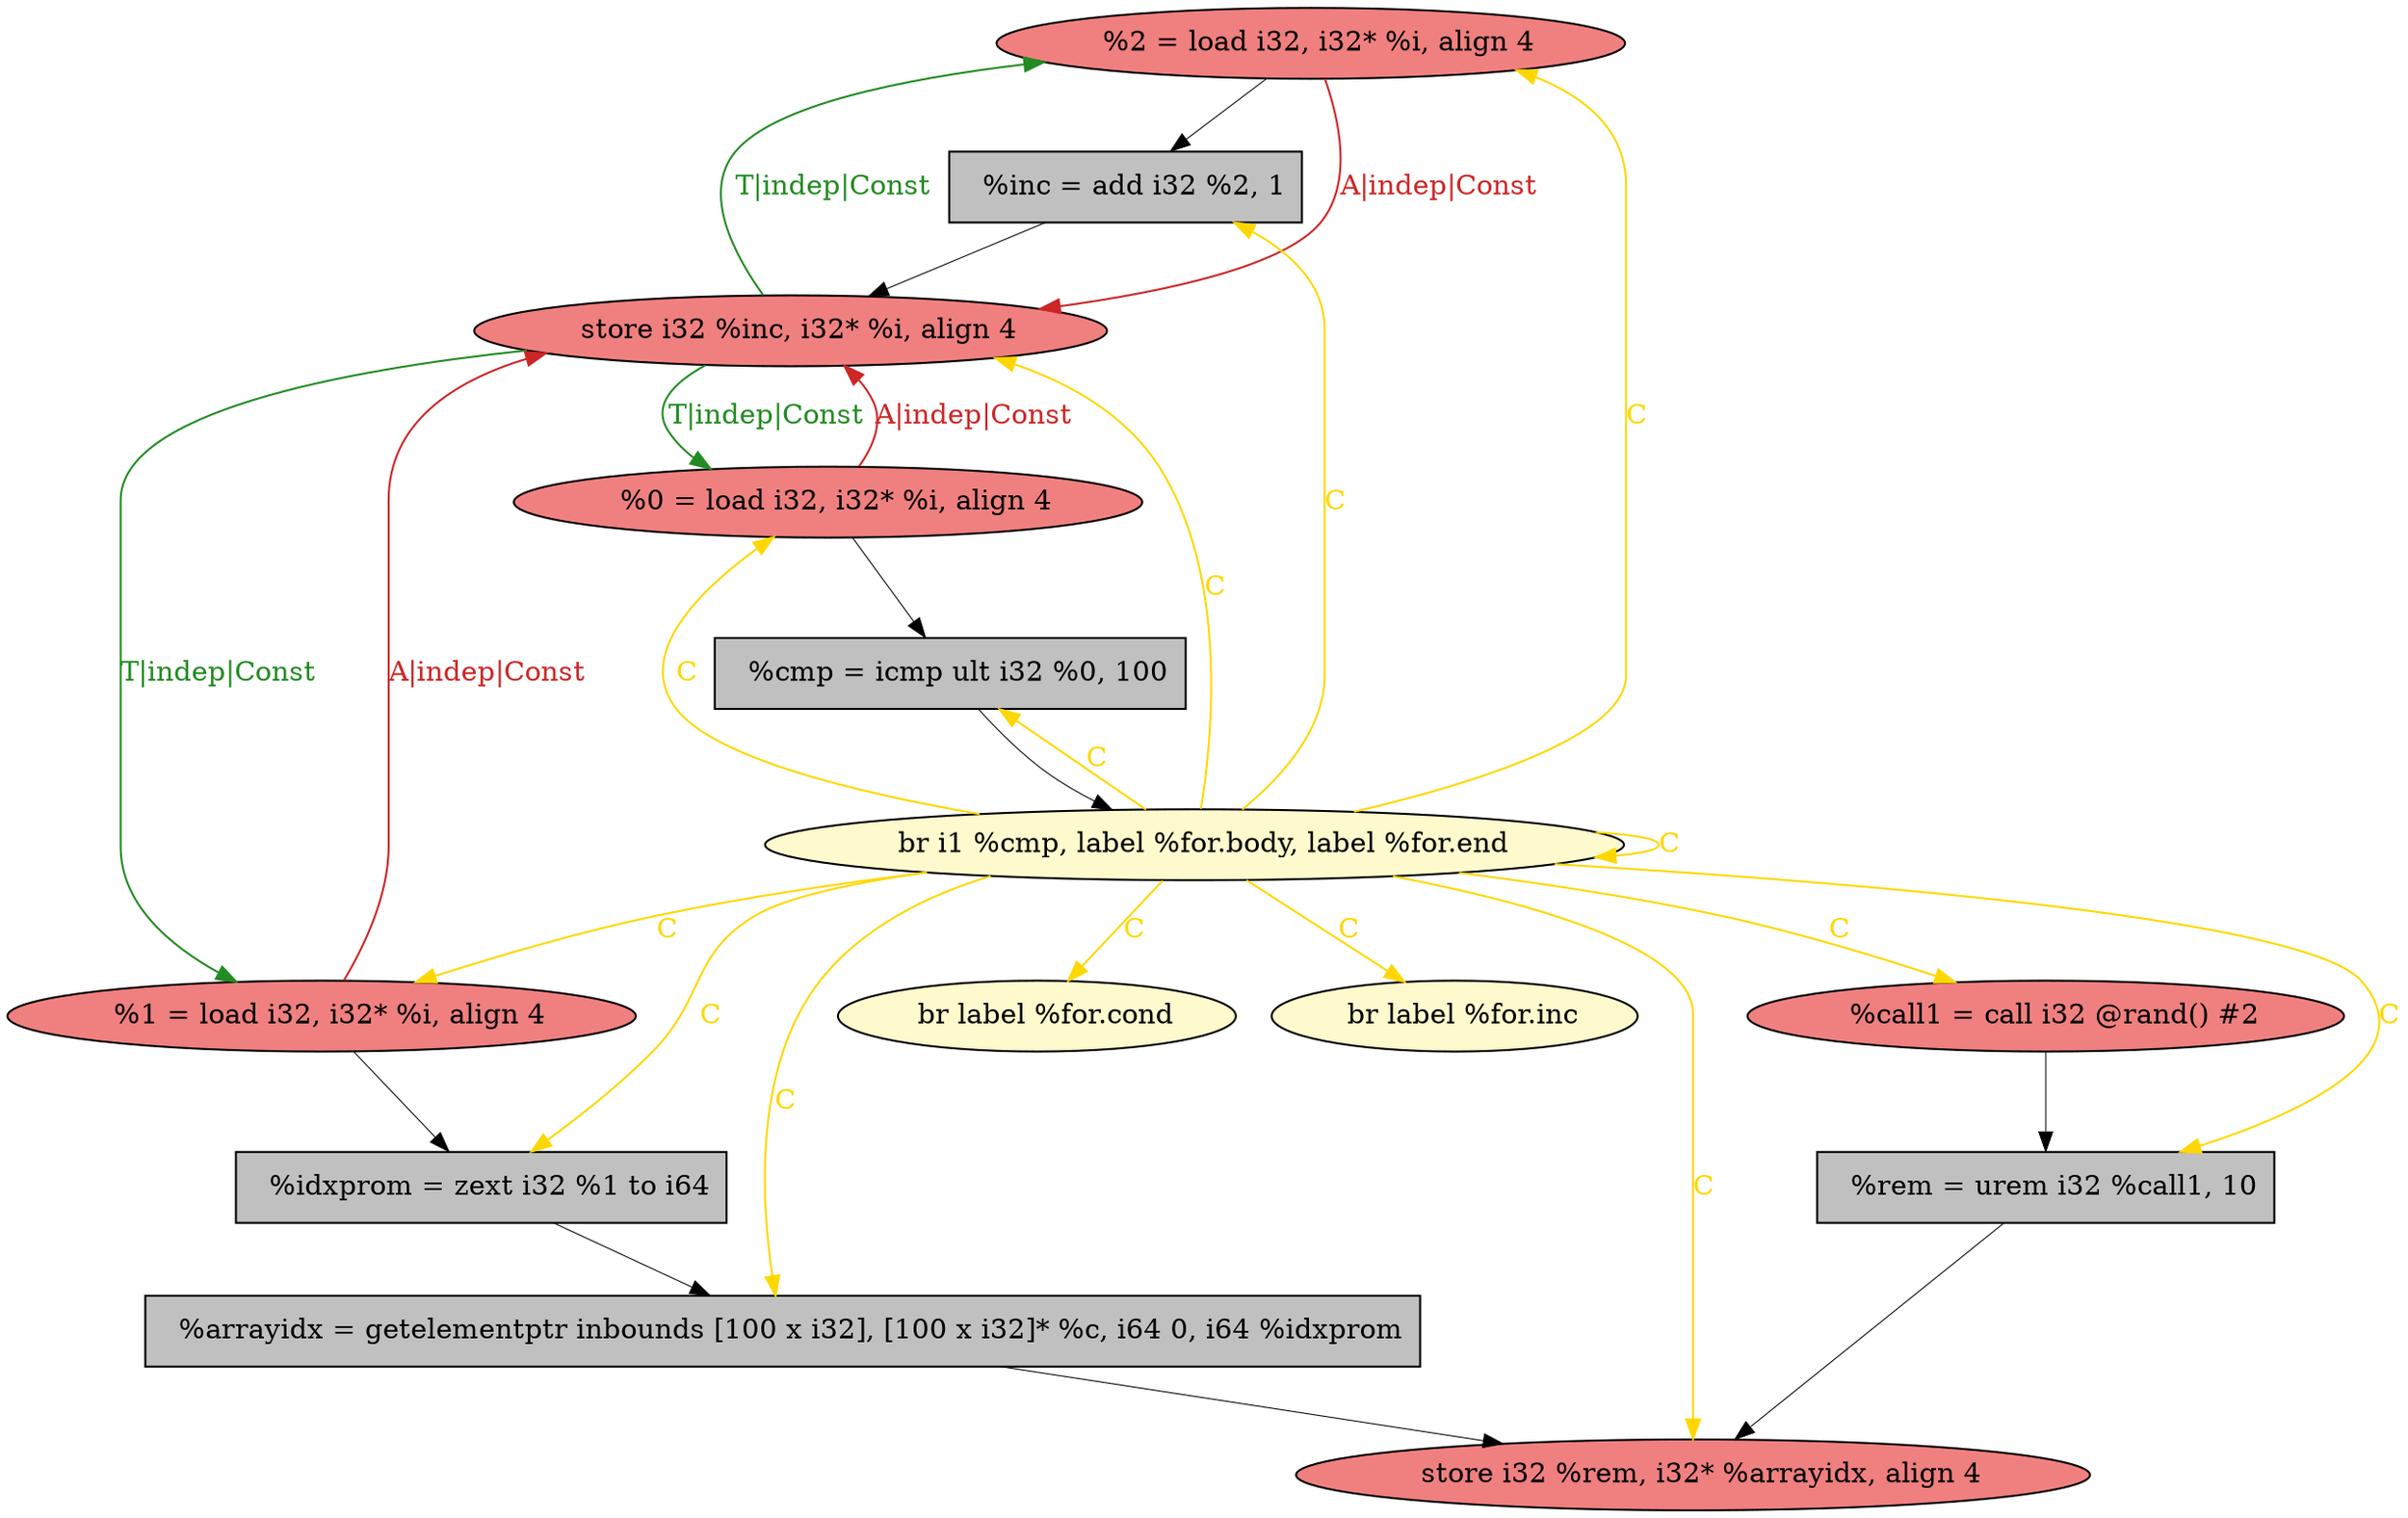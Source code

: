 
digraph G {


node230 [fillcolor=lightcoral,label="  %2 = load i32, i32* %i, align 4",shape=ellipse,style=filled ]
node227 [fillcolor=grey,label="  %inc = add i32 %2, 1",shape=rectangle,style=filled ]
node229 [fillcolor=lemonchiffon,label="  br label %for.cond",shape=ellipse,style=filled ]
node228 [fillcolor=lemonchiffon,label="  br label %for.inc",shape=ellipse,style=filled ]
node226 [fillcolor=lightcoral,label="  store i32 %inc, i32* %i, align 4",shape=ellipse,style=filled ]
node219 [fillcolor=grey,label="  %rem = urem i32 %call1, 10",shape=rectangle,style=filled ]
node225 [fillcolor=grey,label="  %idxprom = zext i32 %1 to i64",shape=rectangle,style=filled ]
node218 [fillcolor=lemonchiffon,label="  br i1 %cmp, label %for.body, label %for.end",shape=ellipse,style=filled ]
node223 [fillcolor=lightcoral,label="  %call1 = call i32 @rand() #2",shape=ellipse,style=filled ]
node220 [fillcolor=lightcoral,label="  store i32 %rem, i32* %arrayidx, align 4",shape=ellipse,style=filled ]
node221 [fillcolor=lightcoral,label="  %0 = load i32, i32* %i, align 4",shape=ellipse,style=filled ]
node231 [fillcolor=grey,label="  %arrayidx = getelementptr inbounds [100 x i32], [100 x i32]* %c, i64 0, i64 %idxprom",shape=rectangle,style=filled ]
node224 [fillcolor=grey,label="  %cmp = icmp ult i32 %0, 100",shape=rectangle,style=filled ]
node222 [fillcolor=lightcoral,label="  %1 = load i32, i32* %i, align 4",shape=ellipse,style=filled ]

node221->node226 [style=solid,color=firebrick3,label="A|indep|Const",penwidth=1.0,fontcolor=firebrick3 ]
node226->node222 [style=solid,color=forestgreen,label="T|indep|Const",penwidth=1.0,fontcolor=forestgreen ]
node230->node226 [style=solid,color=firebrick3,label="A|indep|Const",penwidth=1.0,fontcolor=firebrick3 ]
node225->node231 [style=solid,color=black,label="",penwidth=0.5,fontcolor=black ]
node231->node220 [style=solid,color=black,label="",penwidth=0.5,fontcolor=black ]
node222->node226 [style=solid,color=firebrick3,label="A|indep|Const",penwidth=1.0,fontcolor=firebrick3 ]
node221->node224 [style=solid,color=black,label="",penwidth=0.5,fontcolor=black ]
node218->node224 [style=solid,color=gold,label="C",penwidth=1.0,fontcolor=gold ]
node230->node227 [style=solid,color=black,label="",penwidth=0.5,fontcolor=black ]
node218->node223 [style=solid,color=gold,label="C",penwidth=1.0,fontcolor=gold ]
node224->node218 [style=solid,color=black,label="",penwidth=0.5,fontcolor=black ]
node218->node219 [style=solid,color=gold,label="C",penwidth=1.0,fontcolor=gold ]
node218->node218 [style=solid,color=gold,label="C",penwidth=1.0,fontcolor=gold ]
node218->node220 [style=solid,color=gold,label="C",penwidth=1.0,fontcolor=gold ]
node218->node225 [style=solid,color=gold,label="C",penwidth=1.0,fontcolor=gold ]
node218->node228 [style=solid,color=gold,label="C",penwidth=1.0,fontcolor=gold ]
node218->node226 [style=solid,color=gold,label="C",penwidth=1.0,fontcolor=gold ]
node219->node220 [style=solid,color=black,label="",penwidth=0.5,fontcolor=black ]
node222->node225 [style=solid,color=black,label="",penwidth=0.5,fontcolor=black ]
node218->node221 [style=solid,color=gold,label="C",penwidth=1.0,fontcolor=gold ]
node218->node231 [style=solid,color=gold,label="C",penwidth=1.0,fontcolor=gold ]
node223->node219 [style=solid,color=black,label="",penwidth=0.5,fontcolor=black ]
node226->node221 [style=solid,color=forestgreen,label="T|indep|Const",penwidth=1.0,fontcolor=forestgreen ]
node226->node230 [style=solid,color=forestgreen,label="T|indep|Const",penwidth=1.0,fontcolor=forestgreen ]
node218->node222 [style=solid,color=gold,label="C",penwidth=1.0,fontcolor=gold ]
node218->node229 [style=solid,color=gold,label="C",penwidth=1.0,fontcolor=gold ]
node218->node230 [style=solid,color=gold,label="C",penwidth=1.0,fontcolor=gold ]
node227->node226 [style=solid,color=black,label="",penwidth=0.5,fontcolor=black ]
node218->node227 [style=solid,color=gold,label="C",penwidth=1.0,fontcolor=gold ]


}
